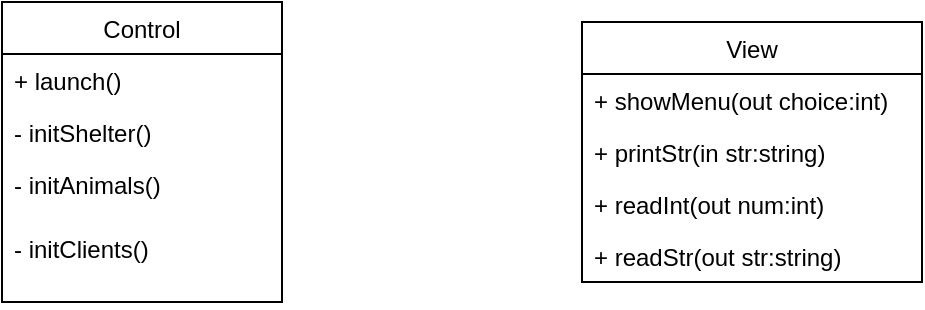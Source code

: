 <mxfile version="14.1.1" type="github">
  <diagram id="C5RBs43oDa-KdzZeNtuy" name="Page-1">
    <mxGraphModel dx="796" dy="433" grid="1" gridSize="10" guides="1" tooltips="1" connect="1" arrows="1" fold="1" page="1" pageScale="1" pageWidth="827" pageHeight="1169" math="0" shadow="0">
      <root>
        <mxCell id="WIyWlLk6GJQsqaUBKTNV-0" />
        <mxCell id="WIyWlLk6GJQsqaUBKTNV-1" parent="WIyWlLk6GJQsqaUBKTNV-0" />
        <mxCell id="3DdyBtRxoKEGrQG0JA7n-0" value="Control" style="swimlane;fontStyle=0;childLayout=stackLayout;horizontal=1;startSize=26;fillColor=none;horizontalStack=0;resizeParent=1;resizeParentMax=0;resizeLast=0;collapsible=1;marginBottom=0;" vertex="1" parent="WIyWlLk6GJQsqaUBKTNV-1">
          <mxGeometry x="340" y="220" width="140" height="150" as="geometry" />
        </mxCell>
        <mxCell id="3DdyBtRxoKEGrQG0JA7n-1" value="+ launch()&#xa;" style="text;strokeColor=none;fillColor=none;align=left;verticalAlign=top;spacingLeft=4;spacingRight=4;overflow=hidden;rotatable=0;points=[[0,0.5],[1,0.5]];portConstraint=eastwest;" vertex="1" parent="3DdyBtRxoKEGrQG0JA7n-0">
          <mxGeometry y="26" width="140" height="26" as="geometry" />
        </mxCell>
        <mxCell id="3DdyBtRxoKEGrQG0JA7n-2" value="- initShelter()" style="text;strokeColor=none;fillColor=none;align=left;verticalAlign=top;spacingLeft=4;spacingRight=4;overflow=hidden;rotatable=0;points=[[0,0.5],[1,0.5]];portConstraint=eastwest;" vertex="1" parent="3DdyBtRxoKEGrQG0JA7n-0">
          <mxGeometry y="52" width="140" height="26" as="geometry" />
        </mxCell>
        <mxCell id="3DdyBtRxoKEGrQG0JA7n-3" value="- initAnimals()&#xa;" style="text;strokeColor=none;fillColor=none;align=left;verticalAlign=top;spacingLeft=4;spacingRight=4;overflow=hidden;rotatable=0;points=[[0,0.5],[1,0.5]];portConstraint=eastwest;" vertex="1" parent="3DdyBtRxoKEGrQG0JA7n-0">
          <mxGeometry y="78" width="140" height="32" as="geometry" />
        </mxCell>
        <mxCell id="3DdyBtRxoKEGrQG0JA7n-6" value="- initClients()" style="text;strokeColor=none;fillColor=none;align=left;verticalAlign=top;spacingLeft=4;spacingRight=4;overflow=hidden;rotatable=0;points=[[0,0.5],[1,0.5]];portConstraint=eastwest;" vertex="1" parent="3DdyBtRxoKEGrQG0JA7n-0">
          <mxGeometry y="110" width="140" height="40" as="geometry" />
        </mxCell>
        <mxCell id="3DdyBtRxoKEGrQG0JA7n-7" value="View" style="swimlane;fontStyle=0;childLayout=stackLayout;horizontal=1;startSize=26;fillColor=none;horizontalStack=0;resizeParent=1;resizeParentMax=0;resizeLast=0;collapsible=1;marginBottom=0;" vertex="1" parent="WIyWlLk6GJQsqaUBKTNV-1">
          <mxGeometry x="630" y="230" width="170" height="130" as="geometry" />
        </mxCell>
        <mxCell id="3DdyBtRxoKEGrQG0JA7n-8" value="+ showMenu(out choice:int)" style="text;strokeColor=none;fillColor=none;align=left;verticalAlign=top;spacingLeft=4;spacingRight=4;overflow=hidden;rotatable=0;points=[[0,0.5],[1,0.5]];portConstraint=eastwest;" vertex="1" parent="3DdyBtRxoKEGrQG0JA7n-7">
          <mxGeometry y="26" width="170" height="26" as="geometry" />
        </mxCell>
        <mxCell id="3DdyBtRxoKEGrQG0JA7n-9" value="+ printStr(in str:string)" style="text;strokeColor=none;fillColor=none;align=left;verticalAlign=top;spacingLeft=4;spacingRight=4;overflow=hidden;rotatable=0;points=[[0,0.5],[1,0.5]];portConstraint=eastwest;" vertex="1" parent="3DdyBtRxoKEGrQG0JA7n-7">
          <mxGeometry y="52" width="170" height="26" as="geometry" />
        </mxCell>
        <mxCell id="3DdyBtRxoKEGrQG0JA7n-10" value="+ readInt(out num:int)" style="text;strokeColor=none;fillColor=none;align=left;verticalAlign=top;spacingLeft=4;spacingRight=4;overflow=hidden;rotatable=0;points=[[0,0.5],[1,0.5]];portConstraint=eastwest;" vertex="1" parent="3DdyBtRxoKEGrQG0JA7n-7">
          <mxGeometry y="78" width="170" height="26" as="geometry" />
        </mxCell>
        <mxCell id="3DdyBtRxoKEGrQG0JA7n-11" value="+ readStr(out str:string)" style="text;strokeColor=none;fillColor=none;align=left;verticalAlign=top;spacingLeft=4;spacingRight=4;overflow=hidden;rotatable=0;points=[[0,0.5],[1,0.5]];portConstraint=eastwest;" vertex="1" parent="3DdyBtRxoKEGrQG0JA7n-7">
          <mxGeometry y="104" width="170" height="26" as="geometry" />
        </mxCell>
      </root>
    </mxGraphModel>
  </diagram>
</mxfile>
